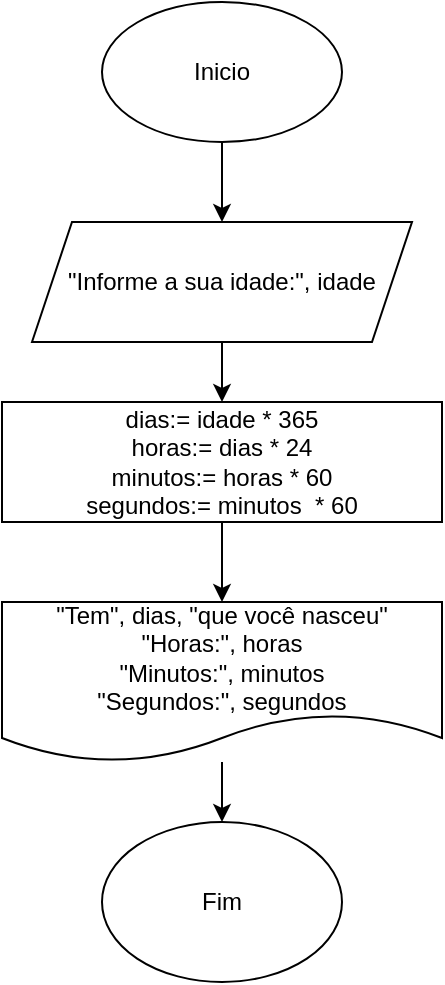 <mxfile version="17.4.6" type="device"><diagram id="JQ90Ra4V9HImoz8iCVC6" name="Page-1"><mxGraphModel dx="1662" dy="808" grid="1" gridSize="10" guides="1" tooltips="1" connect="1" arrows="1" fold="1" page="1" pageScale="1" pageWidth="827" pageHeight="1169" math="0" shadow="0"><root><mxCell id="0"/><mxCell id="1" parent="0"/><mxCell id="vK5ZIQcZHPfrdTp0dkCt-6" value="" style="edgeStyle=orthogonalEdgeStyle;rounded=0;orthogonalLoop=1;jettySize=auto;html=1;" edge="1" parent="1" source="vK5ZIQcZHPfrdTp0dkCt-1" target="vK5ZIQcZHPfrdTp0dkCt-2"><mxGeometry relative="1" as="geometry"/></mxCell><mxCell id="vK5ZIQcZHPfrdTp0dkCt-1" value="Inicio" style="ellipse;whiteSpace=wrap;html=1;" vertex="1" parent="1"><mxGeometry x="355" y="10" width="120" height="70" as="geometry"/></mxCell><mxCell id="vK5ZIQcZHPfrdTp0dkCt-7" value="" style="edgeStyle=orthogonalEdgeStyle;rounded=0;orthogonalLoop=1;jettySize=auto;html=1;" edge="1" parent="1" source="vK5ZIQcZHPfrdTp0dkCt-2" target="vK5ZIQcZHPfrdTp0dkCt-3"><mxGeometry relative="1" as="geometry"/></mxCell><mxCell id="vK5ZIQcZHPfrdTp0dkCt-2" value="&quot;Informe a sua idade:&quot;, idade" style="shape=parallelogram;perimeter=parallelogramPerimeter;whiteSpace=wrap;html=1;fixedSize=1;" vertex="1" parent="1"><mxGeometry x="320" y="120" width="190" height="60" as="geometry"/></mxCell><mxCell id="vK5ZIQcZHPfrdTp0dkCt-8" value="" style="edgeStyle=orthogonalEdgeStyle;rounded=0;orthogonalLoop=1;jettySize=auto;html=1;" edge="1" parent="1" source="vK5ZIQcZHPfrdTp0dkCt-3" target="vK5ZIQcZHPfrdTp0dkCt-5"><mxGeometry relative="1" as="geometry"/></mxCell><mxCell id="vK5ZIQcZHPfrdTp0dkCt-3" value="dias:= idade * 365&lt;br&gt;horas:= dias * 24&lt;br&gt;minutos:= horas * 60&lt;br&gt;segundos:= minutos&amp;nbsp; * 60" style="rounded=0;whiteSpace=wrap;html=1;" vertex="1" parent="1"><mxGeometry x="305" y="210" width="220" height="60" as="geometry"/></mxCell><mxCell id="vK5ZIQcZHPfrdTp0dkCt-4" value="Fim" style="ellipse;whiteSpace=wrap;html=1;" vertex="1" parent="1"><mxGeometry x="355" y="420" width="120" height="80" as="geometry"/></mxCell><mxCell id="vK5ZIQcZHPfrdTp0dkCt-9" value="" style="edgeStyle=orthogonalEdgeStyle;rounded=0;orthogonalLoop=1;jettySize=auto;html=1;" edge="1" parent="1" source="vK5ZIQcZHPfrdTp0dkCt-5" target="vK5ZIQcZHPfrdTp0dkCt-4"><mxGeometry relative="1" as="geometry"/></mxCell><mxCell id="vK5ZIQcZHPfrdTp0dkCt-5" value="&quot;Tem&quot;, dias, &quot;que você nasceu&quot;&lt;br&gt;&quot;Horas:&quot;, horas&lt;br&gt;&quot;Minutos:&quot;, minutos&lt;br&gt;&quot;Segundos:&quot;, segundos" style="shape=document;whiteSpace=wrap;html=1;boundedLbl=1;" vertex="1" parent="1"><mxGeometry x="305" y="310" width="220" height="80" as="geometry"/></mxCell></root></mxGraphModel></diagram></mxfile>